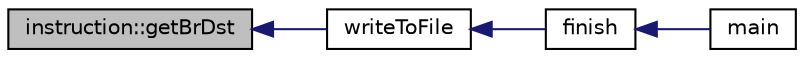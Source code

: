 digraph G
{
  edge [fontname="Helvetica",fontsize="10",labelfontname="Helvetica",labelfontsize="10"];
  node [fontname="Helvetica",fontsize="10",shape=record];
  rankdir=LR;
  Node1 [label="instruction::getBrDst",height=0.2,width=0.4,color="black", fillcolor="grey75", style="filled" fontcolor="black"];
  Node1 -> Node2 [dir=back,color="midnightblue",fontsize="10",style="solid"];
  Node2 [label="writeToFile",height=0.2,width=0.4,color="black", fillcolor="white", style="filled",URL="$logGen_8h.html#a3c9356ef2e3ab77174c9b7708f6b8c15"];
  Node2 -> Node3 [dir=back,color="midnightblue",fontsize="10",style="solid"];
  Node3 [label="finish",height=0.2,width=0.4,color="black", fillcolor="white", style="filled",URL="$main_8cpp.html#aa19325f885e34f56a1301ced479f8576"];
  Node3 -> Node4 [dir=back,color="midnightblue",fontsize="10",style="solid"];
  Node4 [label="main",height=0.2,width=0.4,color="black", fillcolor="white", style="filled",URL="$main_8cpp.html#a0ddf1224851353fc92bfbff6f499fa97"];
}
